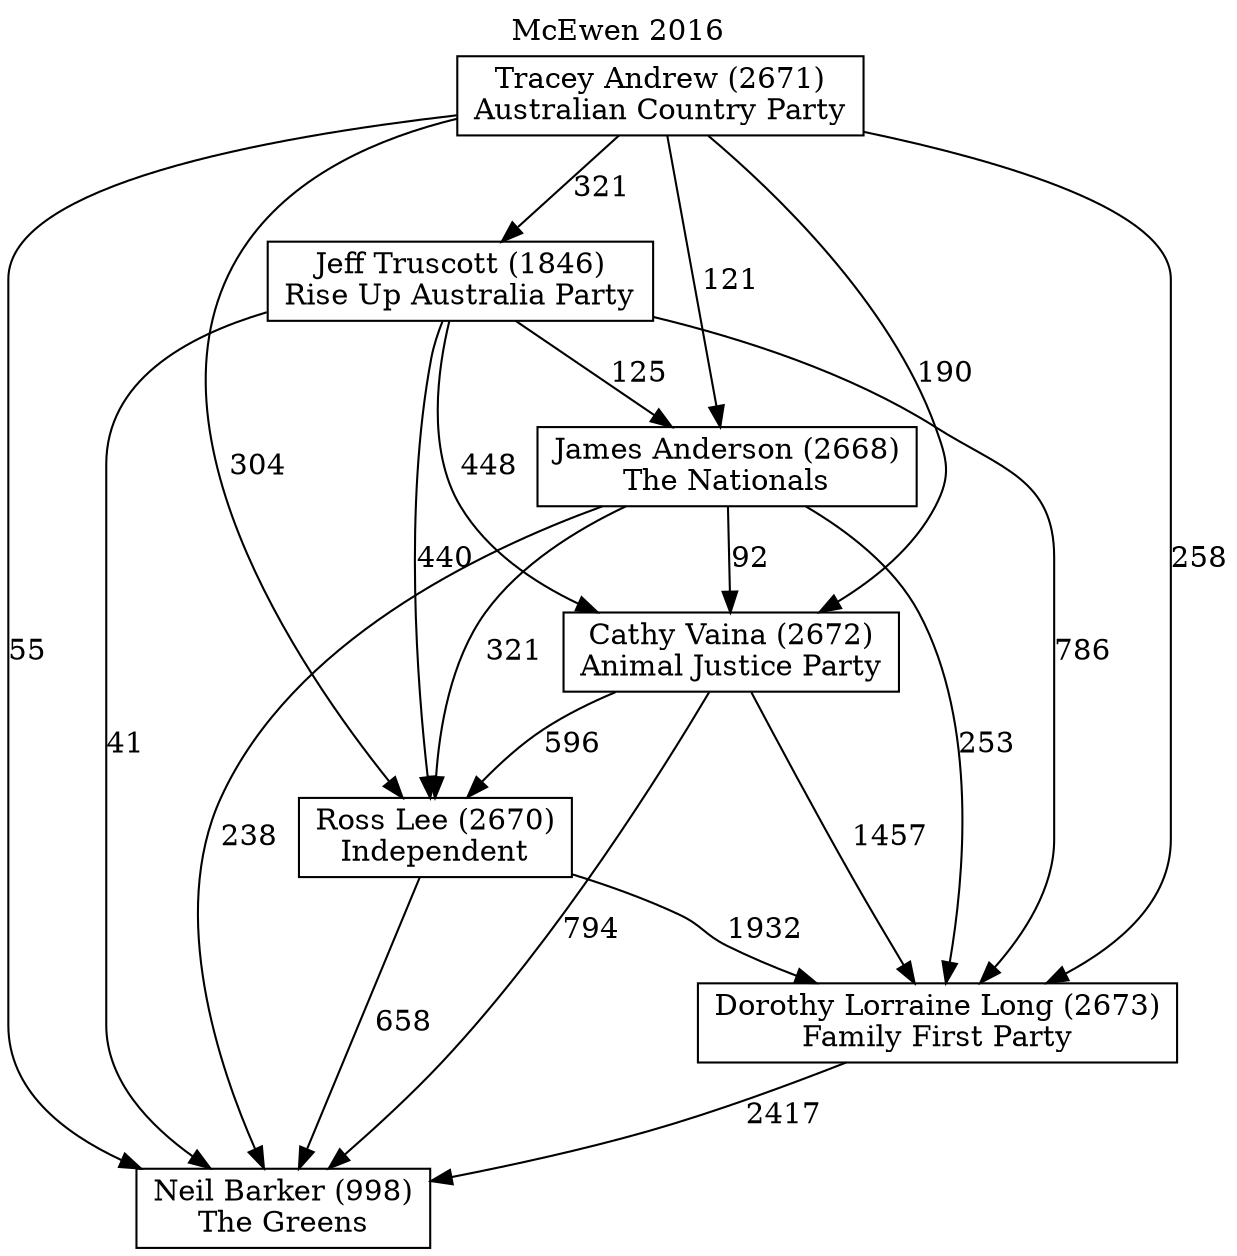// House preference flow
digraph "Neil Barker (998)_McEwen_2016" {
	graph [label="McEwen 2016" labelloc=t mclimit=10]
	node [shape=box]
	"Tracey Andrew (2671)" [label="Tracey Andrew (2671)
Australian Country Party"]
	"Ross Lee (2670)" [label="Ross Lee (2670)
Independent"]
	"Neil Barker (998)" [label="Neil Barker (998)
The Greens"]
	"James Anderson (2668)" [label="James Anderson (2668)
The Nationals"]
	"Cathy Vaina (2672)" [label="Cathy Vaina (2672)
Animal Justice Party"]
	"Dorothy Lorraine Long (2673)" [label="Dorothy Lorraine Long (2673)
Family First Party"]
	"Jeff Truscott (1846)" [label="Jeff Truscott (1846)
Rise Up Australia Party"]
	"Cathy Vaina (2672)" -> "Neil Barker (998)" [label=794]
	"Cathy Vaina (2672)" -> "Dorothy Lorraine Long (2673)" [label=1457]
	"Tracey Andrew (2671)" -> "Jeff Truscott (1846)" [label=321]
	"Jeff Truscott (1846)" -> "Neil Barker (998)" [label=41]
	"Jeff Truscott (1846)" -> "Ross Lee (2670)" [label=440]
	"James Anderson (2668)" -> "Neil Barker (998)" [label=238]
	"Jeff Truscott (1846)" -> "James Anderson (2668)" [label=125]
	"Tracey Andrew (2671)" -> "Ross Lee (2670)" [label=304]
	"Jeff Truscott (1846)" -> "Cathy Vaina (2672)" [label=448]
	"Tracey Andrew (2671)" -> "Dorothy Lorraine Long (2673)" [label=258]
	"James Anderson (2668)" -> "Ross Lee (2670)" [label=321]
	"Ross Lee (2670)" -> "Dorothy Lorraine Long (2673)" [label=1932]
	"Tracey Andrew (2671)" -> "James Anderson (2668)" [label=121]
	"James Anderson (2668)" -> "Dorothy Lorraine Long (2673)" [label=253]
	"Jeff Truscott (1846)" -> "Dorothy Lorraine Long (2673)" [label=786]
	"Tracey Andrew (2671)" -> "Cathy Vaina (2672)" [label=190]
	"James Anderson (2668)" -> "Cathy Vaina (2672)" [label=92]
	"Dorothy Lorraine Long (2673)" -> "Neil Barker (998)" [label=2417]
	"Tracey Andrew (2671)" -> "Neil Barker (998)" [label=55]
	"Ross Lee (2670)" -> "Neil Barker (998)" [label=658]
	"Cathy Vaina (2672)" -> "Ross Lee (2670)" [label=596]
}
